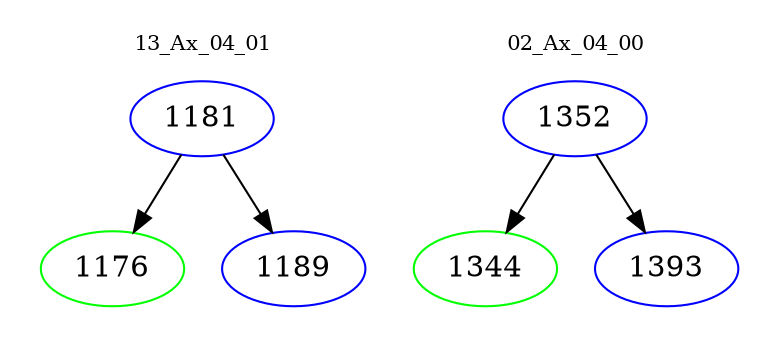 digraph{
subgraph cluster_0 {
color = white
label = "13_Ax_04_01";
fontsize=10;
T0_1181 [label="1181", color="blue"]
T0_1181 -> T0_1176 [color="black"]
T0_1176 [label="1176", color="green"]
T0_1181 -> T0_1189 [color="black"]
T0_1189 [label="1189", color="blue"]
}
subgraph cluster_1 {
color = white
label = "02_Ax_04_00";
fontsize=10;
T1_1352 [label="1352", color="blue"]
T1_1352 -> T1_1344 [color="black"]
T1_1344 [label="1344", color="green"]
T1_1352 -> T1_1393 [color="black"]
T1_1393 [label="1393", color="blue"]
}
}
